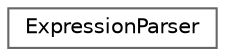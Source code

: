 digraph "Graphical Class Hierarchy"
{
 // INTERACTIVE_SVG=YES
 // LATEX_PDF_SIZE
  bgcolor="transparent";
  edge [fontname=Helvetica,fontsize=10,labelfontname=Helvetica,labelfontsize=10];
  node [fontname=Helvetica,fontsize=10,shape=box,height=0.2,width=0.4];
  rankdir="LR";
  Node0 [id="Node000000",label="ExpressionParser",height=0.2,width=0.4,color="grey40", fillcolor="white", style="filled",URL="$da/d46/class_expression_parser.html",tooltip="Recursive decent parser for Django style template expressions."];
}
